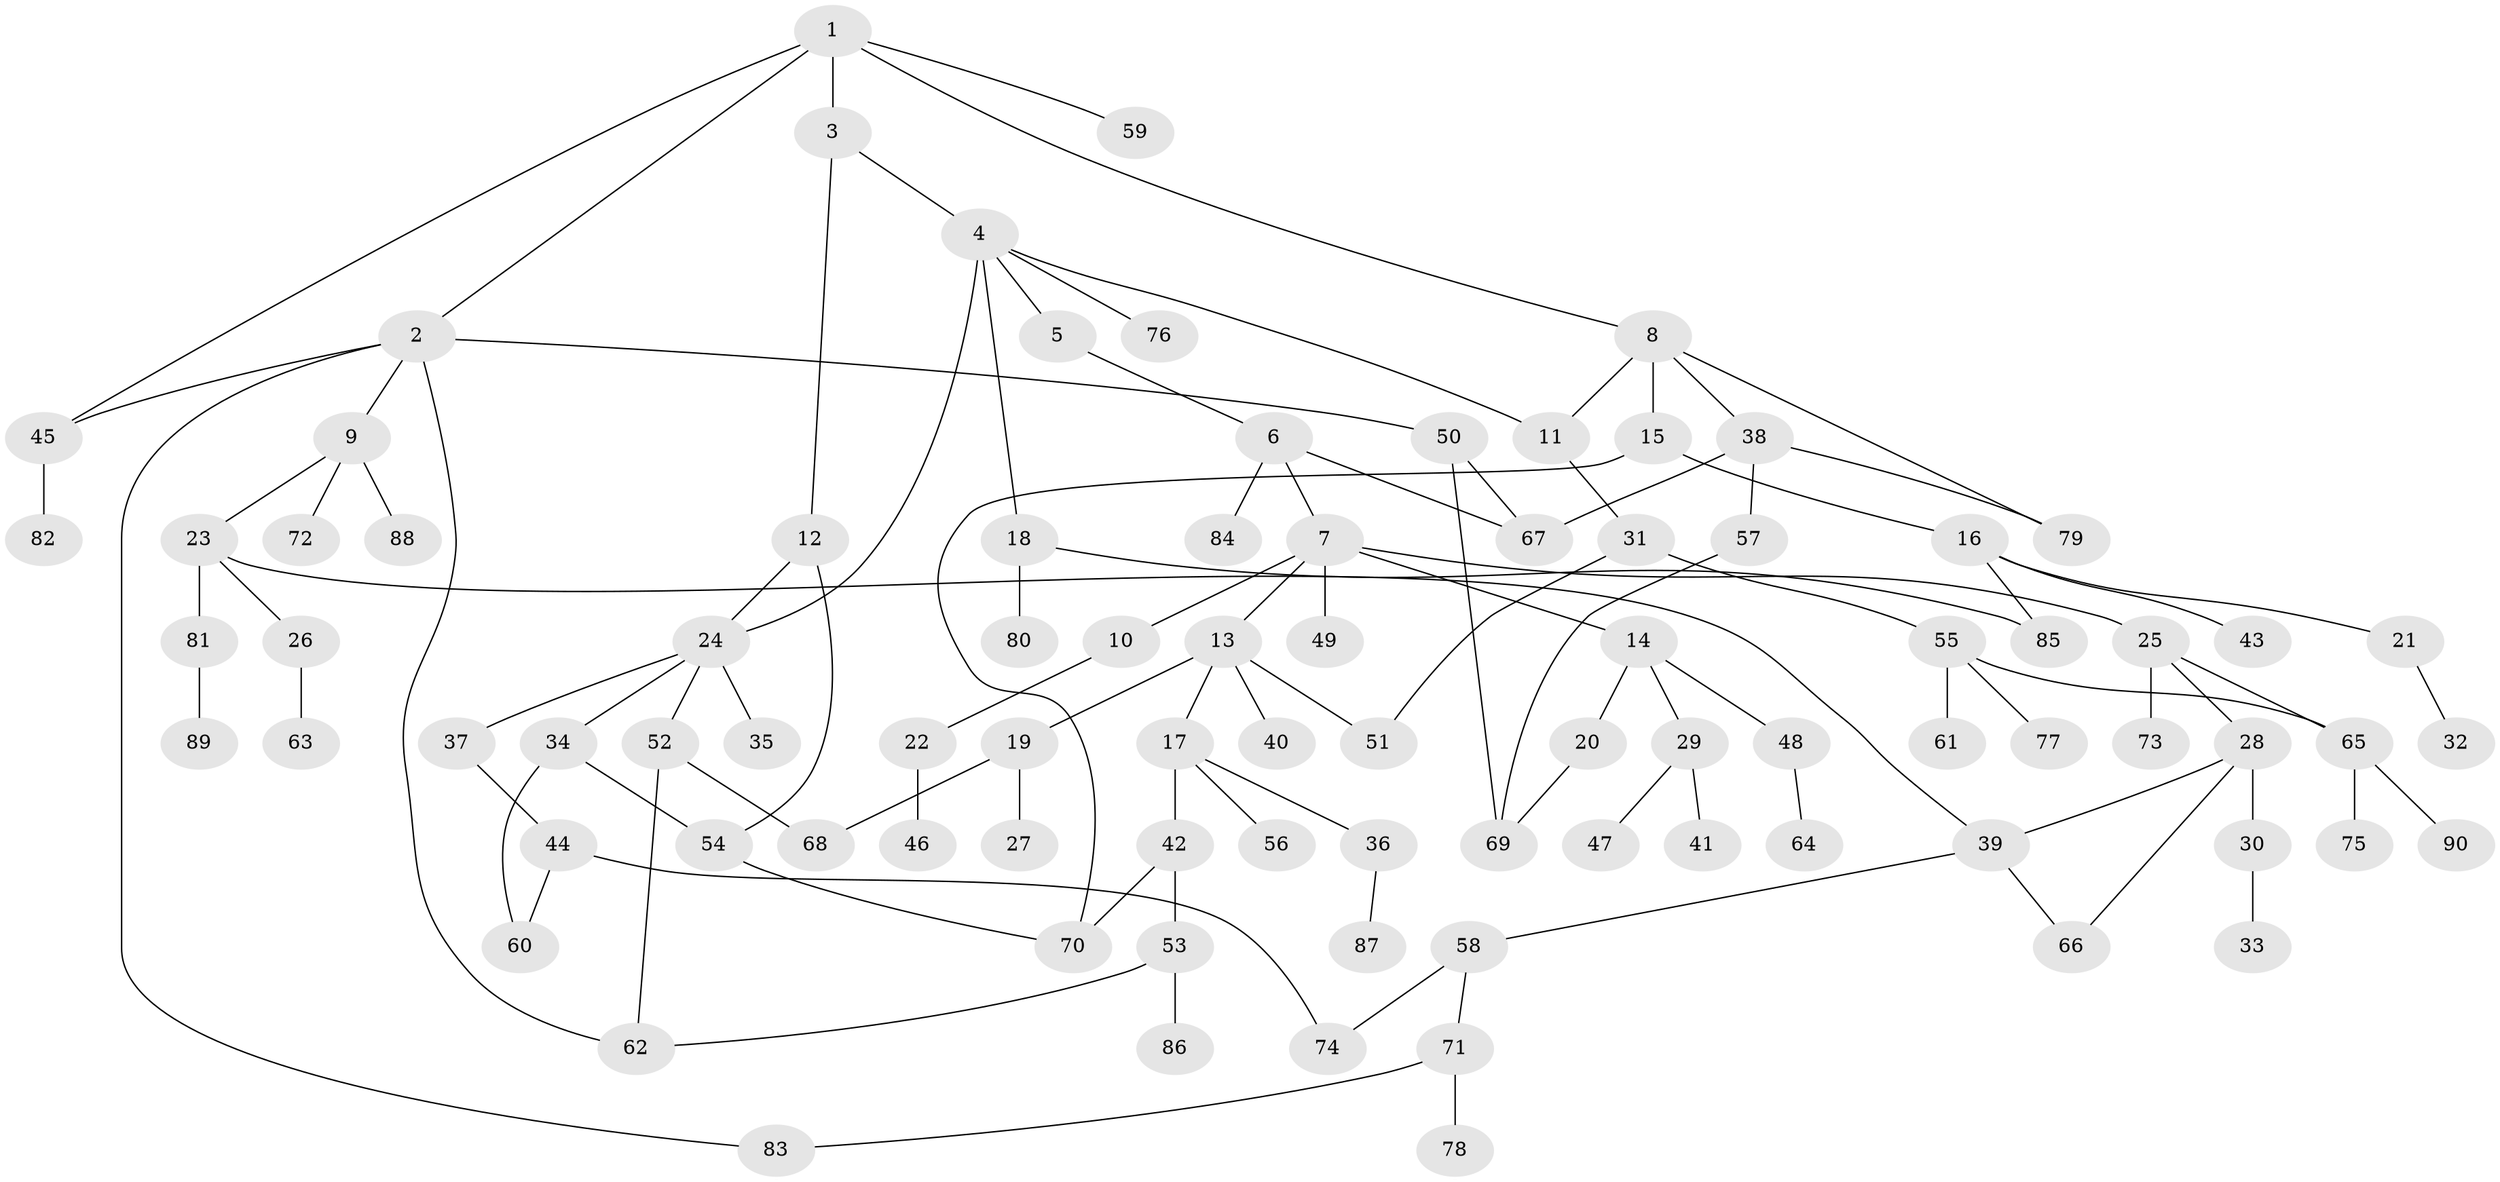 // coarse degree distribution, {5: 0.047619047619047616, 7: 0.047619047619047616, 3: 0.25396825396825395, 8: 0.031746031746031744, 6: 0.015873015873015872, 2: 0.1746031746031746, 4: 0.047619047619047616, 1: 0.38095238095238093}
// Generated by graph-tools (version 1.1) at 2025/16/03/04/25 18:16:58]
// undirected, 90 vertices, 111 edges
graph export_dot {
graph [start="1"]
  node [color=gray90,style=filled];
  1;
  2;
  3;
  4;
  5;
  6;
  7;
  8;
  9;
  10;
  11;
  12;
  13;
  14;
  15;
  16;
  17;
  18;
  19;
  20;
  21;
  22;
  23;
  24;
  25;
  26;
  27;
  28;
  29;
  30;
  31;
  32;
  33;
  34;
  35;
  36;
  37;
  38;
  39;
  40;
  41;
  42;
  43;
  44;
  45;
  46;
  47;
  48;
  49;
  50;
  51;
  52;
  53;
  54;
  55;
  56;
  57;
  58;
  59;
  60;
  61;
  62;
  63;
  64;
  65;
  66;
  67;
  68;
  69;
  70;
  71;
  72;
  73;
  74;
  75;
  76;
  77;
  78;
  79;
  80;
  81;
  82;
  83;
  84;
  85;
  86;
  87;
  88;
  89;
  90;
  1 -- 2;
  1 -- 3;
  1 -- 8;
  1 -- 45;
  1 -- 59;
  2 -- 9;
  2 -- 50;
  2 -- 83;
  2 -- 45;
  2 -- 62;
  3 -- 4;
  3 -- 12;
  4 -- 5;
  4 -- 18;
  4 -- 24;
  4 -- 76;
  4 -- 11;
  5 -- 6;
  6 -- 7;
  6 -- 84;
  6 -- 67;
  7 -- 10;
  7 -- 13;
  7 -- 14;
  7 -- 25;
  7 -- 49;
  8 -- 11;
  8 -- 15;
  8 -- 38;
  8 -- 79;
  9 -- 23;
  9 -- 72;
  9 -- 88;
  10 -- 22;
  11 -- 31;
  12 -- 54;
  12 -- 24;
  13 -- 17;
  13 -- 19;
  13 -- 40;
  13 -- 51;
  14 -- 20;
  14 -- 29;
  14 -- 48;
  15 -- 16;
  15 -- 70;
  16 -- 21;
  16 -- 43;
  16 -- 85;
  17 -- 36;
  17 -- 42;
  17 -- 56;
  18 -- 80;
  18 -- 85;
  19 -- 27;
  19 -- 68;
  20 -- 69;
  21 -- 32;
  22 -- 46;
  23 -- 26;
  23 -- 81;
  23 -- 39;
  24 -- 34;
  24 -- 35;
  24 -- 37;
  24 -- 52;
  25 -- 28;
  25 -- 65;
  25 -- 73;
  26 -- 63;
  28 -- 30;
  28 -- 39;
  28 -- 66;
  29 -- 41;
  29 -- 47;
  30 -- 33;
  31 -- 55;
  31 -- 51;
  34 -- 60;
  34 -- 54;
  36 -- 87;
  37 -- 44;
  38 -- 57;
  38 -- 67;
  38 -- 79;
  39 -- 58;
  39 -- 66;
  42 -- 53;
  42 -- 70;
  44 -- 60;
  44 -- 74;
  45 -- 82;
  48 -- 64;
  50 -- 69;
  50 -- 67;
  52 -- 62;
  52 -- 68;
  53 -- 86;
  53 -- 62;
  54 -- 70;
  55 -- 61;
  55 -- 77;
  55 -- 65;
  57 -- 69;
  58 -- 71;
  58 -- 74;
  65 -- 75;
  65 -- 90;
  71 -- 78;
  71 -- 83;
  81 -- 89;
}
